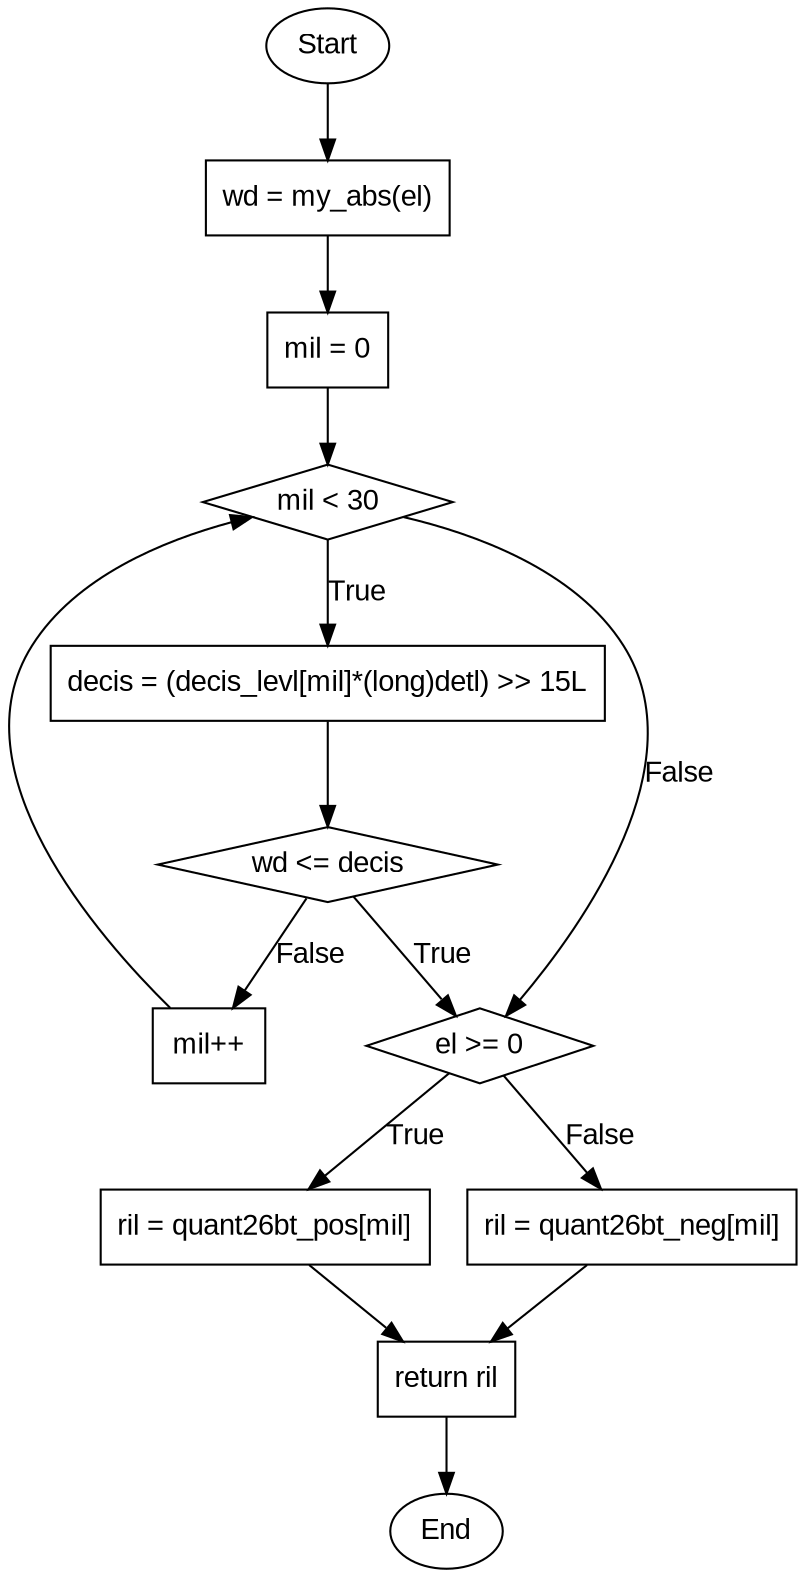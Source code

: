digraph quantl {
    rankdir=TB;
    node [shape=box, fontname=Arial];
    edge [fontname=Arial];

    start [label="Start", shape=ellipse];
    end [label="End", shape=ellipse];
    node1 [label="wd = my_abs(el)"];
    node2 [label="mil = 0"];
    node3 [label="mil < 30", shape=diamond];
    node4 [label="decis = (decis_levl[mil]*(long)detl) >> 15L"];
    node5 [label="wd <= decis", shape=diamond];
    node6 [label="mil++"];
    node7 [label="el >= 0", shape=diamond];
    node8 [label="ril = quant26bt_pos[mil]"];
    node9 [label="ril = quant26bt_neg[mil]"];
    node10 [label="return ril"];

    start -> node1;
    node1 -> node2;
    node2 -> node3;
    node3 -> node4 [label="True"];
    node3 -> node7 [label="False"];
    node4 -> node5;
    node5 -> node6 [label="False"];
    node5 -> node7 [label="True"];
    node6 -> node3;
    node7 -> node8 [label="True"];
    node7 -> node9 [label="False"];
    node8 -> node10;
    node9 -> node10;
    node10 -> end;
}